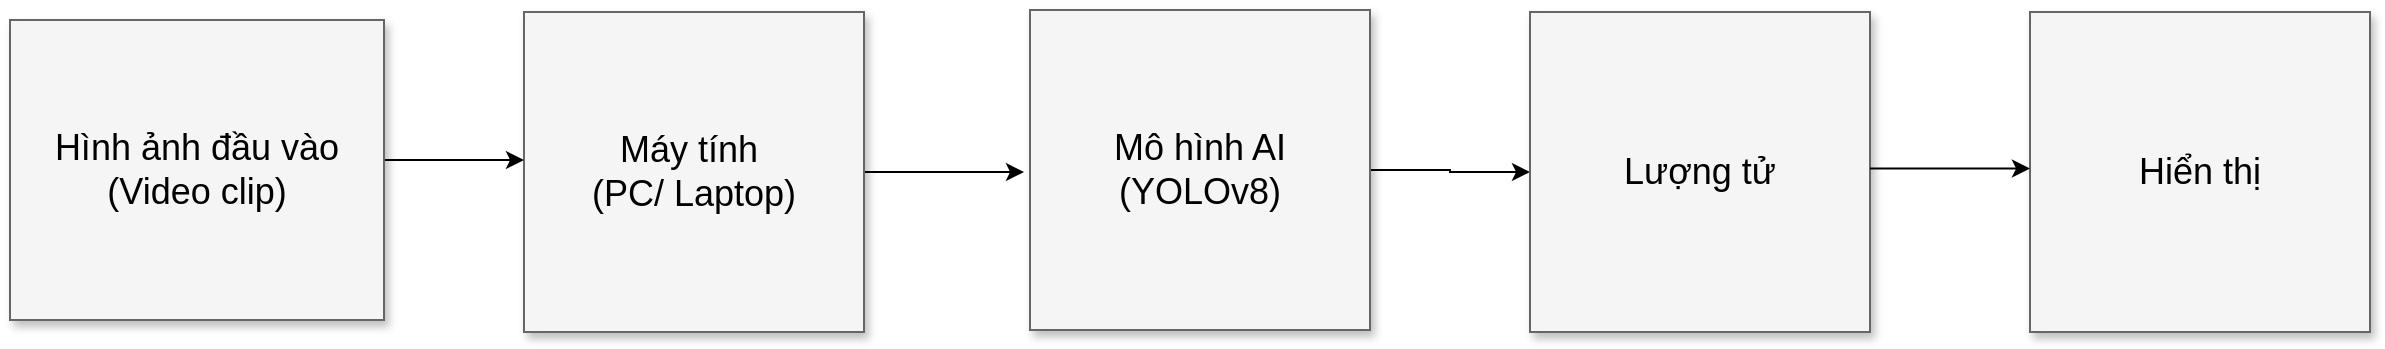 <mxfile version="25.0.3">
  <diagram name="Page-1" id="90a13364-a465-7bf4-72fc-28e22215d7a0">
    <mxGraphModel dx="2049" dy="1114" grid="1" gridSize="10" guides="1" tooltips="1" connect="1" arrows="1" fold="1" page="1" pageScale="1.5" pageWidth="1169" pageHeight="826" background="none" math="0" shadow="0">
      <root>
        <mxCell id="0" style=";html=1;" />
        <mxCell id="1" style=";html=1;" parent="0" />
        <mxCell id="3a17f1ce550125da-14" style="edgeStyle=elbowEdgeStyle;rounded=0;html=1;startArrow=none;startFill=0;jettySize=auto;orthogonalLoop=1;fontSize=18;elbow=vertical;" parent="1" source="3a17f1ce550125da-2" edge="1">
          <mxGeometry relative="1" as="geometry">
            <mxPoint x="1037" y="520" as="targetPoint" />
            <Array as="points">
              <mxPoint x="980" y="520" />
            </Array>
          </mxGeometry>
        </mxCell>
        <mxCell id="3a17f1ce550125da-2" value="Máy tính&amp;nbsp;&lt;div&gt;(PC/ Laptop)&lt;/div&gt;" style="whiteSpace=wrap;html=1;shadow=1;fontSize=18;fillColor=#f5f5f5;strokeColor=#666666;" parent="1" vertex="1">
          <mxGeometry x="787" y="440" width="170" height="160" as="geometry" />
        </mxCell>
        <mxCell id="3a17f1ce550125da-20" style="edgeStyle=elbowEdgeStyle;rounded=0;html=1;startArrow=none;startFill=0;jettySize=auto;orthogonalLoop=1;fontSize=18;elbow=vertical;" parent="1" source="3a17f1ce550125da-8" target="3a17f1ce550125da-2" edge="1">
          <mxGeometry relative="1" as="geometry">
            <Array as="points">
              <mxPoint x="757" y="514" />
            </Array>
          </mxGeometry>
        </mxCell>
        <mxCell id="3a17f1ce550125da-8" value="Hình ảnh đầu vào (Video clip)" style="whiteSpace=wrap;html=1;shadow=1;fontSize=18;fillColor=#f5f5f5;strokeColor=#666666;" parent="1" vertex="1">
          <mxGeometry x="530" y="444" width="187" height="150" as="geometry" />
        </mxCell>
        <mxCell id="A_s53N-N3gTKxB6Hqlxv-7" value="" style="edgeStyle=orthogonalEdgeStyle;rounded=0;orthogonalLoop=1;jettySize=auto;html=1;" edge="1" parent="1" source="A_s53N-N3gTKxB6Hqlxv-1" target="A_s53N-N3gTKxB6Hqlxv-2">
          <mxGeometry relative="1" as="geometry" />
        </mxCell>
        <mxCell id="A_s53N-N3gTKxB6Hqlxv-1" value="Mô hình AI&lt;div&gt;(YOLOv8)&lt;/div&gt;" style="whiteSpace=wrap;html=1;shadow=1;fontSize=18;fillColor=#f5f5f5;strokeColor=#666666;" vertex="1" parent="1">
          <mxGeometry x="1040" y="439" width="170" height="160" as="geometry" />
        </mxCell>
        <mxCell id="A_s53N-N3gTKxB6Hqlxv-2" value="Lượng tử" style="whiteSpace=wrap;html=1;shadow=1;fontSize=18;fillColor=#f5f5f5;strokeColor=#666666;" vertex="1" parent="1">
          <mxGeometry x="1290" y="440" width="170" height="160" as="geometry" />
        </mxCell>
        <mxCell id="A_s53N-N3gTKxB6Hqlxv-4" value="Hiển thị" style="whiteSpace=wrap;html=1;shadow=1;fontSize=18;fillColor=#f5f5f5;strokeColor=#666666;" vertex="1" parent="1">
          <mxGeometry x="1540" y="440" width="170" height="160" as="geometry" />
        </mxCell>
        <mxCell id="A_s53N-N3gTKxB6Hqlxv-6" style="edgeStyle=elbowEdgeStyle;rounded=0;html=1;startArrow=none;startFill=0;jettySize=auto;orthogonalLoop=1;fontSize=18;elbow=vertical;" edge="1" parent="1">
          <mxGeometry relative="1" as="geometry">
            <mxPoint x="1460" y="518.29" as="sourcePoint" />
            <mxPoint x="1540" y="518.29" as="targetPoint" />
            <Array as="points">
              <mxPoint x="1483" y="518.29" />
            </Array>
          </mxGeometry>
        </mxCell>
      </root>
    </mxGraphModel>
  </diagram>
</mxfile>

